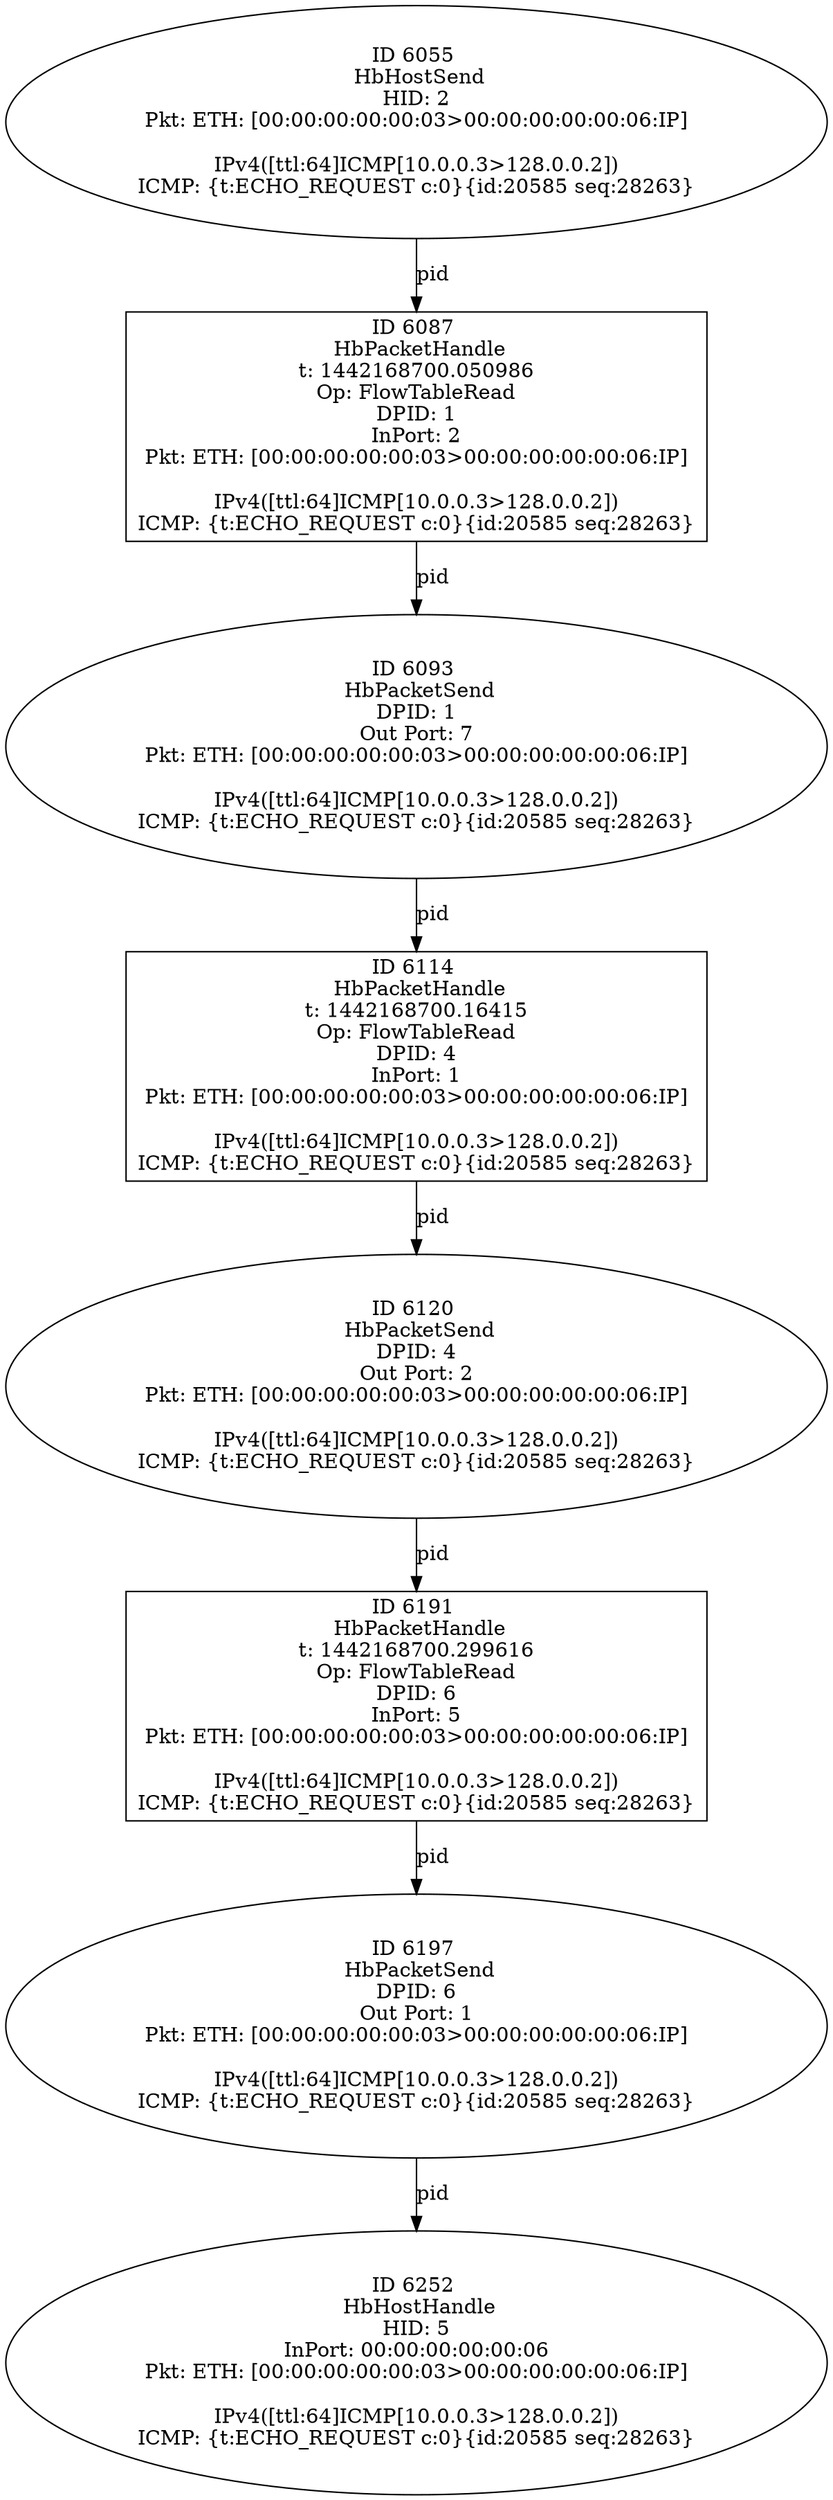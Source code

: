 strict digraph G {
6114 [shape=box, event=<hb_events.HbPacketHandle object at 0x108163250>, label="ID 6114 
 HbPacketHandle
t: 1442168700.16415
Op: FlowTableRead
DPID: 4
InPort: 1
Pkt: ETH: [00:00:00:00:00:03>00:00:00:00:00:06:IP]

IPv4([ttl:64]ICMP[10.0.0.3>128.0.0.2])
ICMP: {t:ECHO_REQUEST c:0}{id:20585 seq:28263}"];
6055 [shape=oval, event=<hb_events.HbHostSend object at 0x108131d90>, label="ID 6055 
 HbHostSend
HID: 2
Pkt: ETH: [00:00:00:00:00:03>00:00:00:00:00:06:IP]

IPv4([ttl:64]ICMP[10.0.0.3>128.0.0.2])
ICMP: {t:ECHO_REQUEST c:0}{id:20585 seq:28263}"];
6120 [shape=oval, event=<hb_events.HbPacketSend object at 0x108163e90>, label="ID 6120 
 HbPacketSend
DPID: 4
Out Port: 2
Pkt: ETH: [00:00:00:00:00:03>00:00:00:00:00:06:IP]

IPv4([ttl:64]ICMP[10.0.0.3>128.0.0.2])
ICMP: {t:ECHO_REQUEST c:0}{id:20585 seq:28263}"];
6087 [shape=box, event=<hb_events.HbPacketHandle object at 0x108145790>, label="ID 6087 
 HbPacketHandle
t: 1442168700.050986
Op: FlowTableRead
DPID: 1
InPort: 2
Pkt: ETH: [00:00:00:00:00:03>00:00:00:00:00:06:IP]

IPv4([ttl:64]ICMP[10.0.0.3>128.0.0.2])
ICMP: {t:ECHO_REQUEST c:0}{id:20585 seq:28263}"];
6252 [shape=oval, event=<hb_events.HbHostHandle object at 0x1081d4910>, label="ID 6252 
 HbHostHandle
HID: 5
InPort: 00:00:00:00:00:06
Pkt: ETH: [00:00:00:00:00:03>00:00:00:00:00:06:IP]

IPv4([ttl:64]ICMP[10.0.0.3>128.0.0.2])
ICMP: {t:ECHO_REQUEST c:0}{id:20585 seq:28263}"];
6093 [shape=oval, event=<hb_events.HbPacketSend object at 0x108145bd0>, label="ID 6093 
 HbPacketSend
DPID: 1
Out Port: 7
Pkt: ETH: [00:00:00:00:00:03>00:00:00:00:00:06:IP]

IPv4([ttl:64]ICMP[10.0.0.3>128.0.0.2])
ICMP: {t:ECHO_REQUEST c:0}{id:20585 seq:28263}"];
6197 [shape=oval, event=<hb_events.HbPacketSend object at 0x1081a2710>, label="ID 6197 
 HbPacketSend
DPID: 6
Out Port: 1
Pkt: ETH: [00:00:00:00:00:03>00:00:00:00:00:06:IP]

IPv4([ttl:64]ICMP[10.0.0.3>128.0.0.2])
ICMP: {t:ECHO_REQUEST c:0}{id:20585 seq:28263}"];
6191 [shape=box, event=<hb_events.HbPacketHandle object at 0x1081a22d0>, label="ID 6191 
 HbPacketHandle
t: 1442168700.299616
Op: FlowTableRead
DPID: 6
InPort: 5
Pkt: ETH: [00:00:00:00:00:03>00:00:00:00:00:06:IP]

IPv4([ttl:64]ICMP[10.0.0.3>128.0.0.2])
ICMP: {t:ECHO_REQUEST c:0}{id:20585 seq:28263}"];
6114 -> 6120  [rel=pid, label=pid];
6087 -> 6093  [rel=pid, label=pid];
6120 -> 6191  [rel=pid, label=pid];
6055 -> 6087  [rel=pid, label=pid];
6093 -> 6114  [rel=pid, label=pid];
6197 -> 6252  [rel=pid, label=pid];
6191 -> 6197  [rel=pid, label=pid];
}
